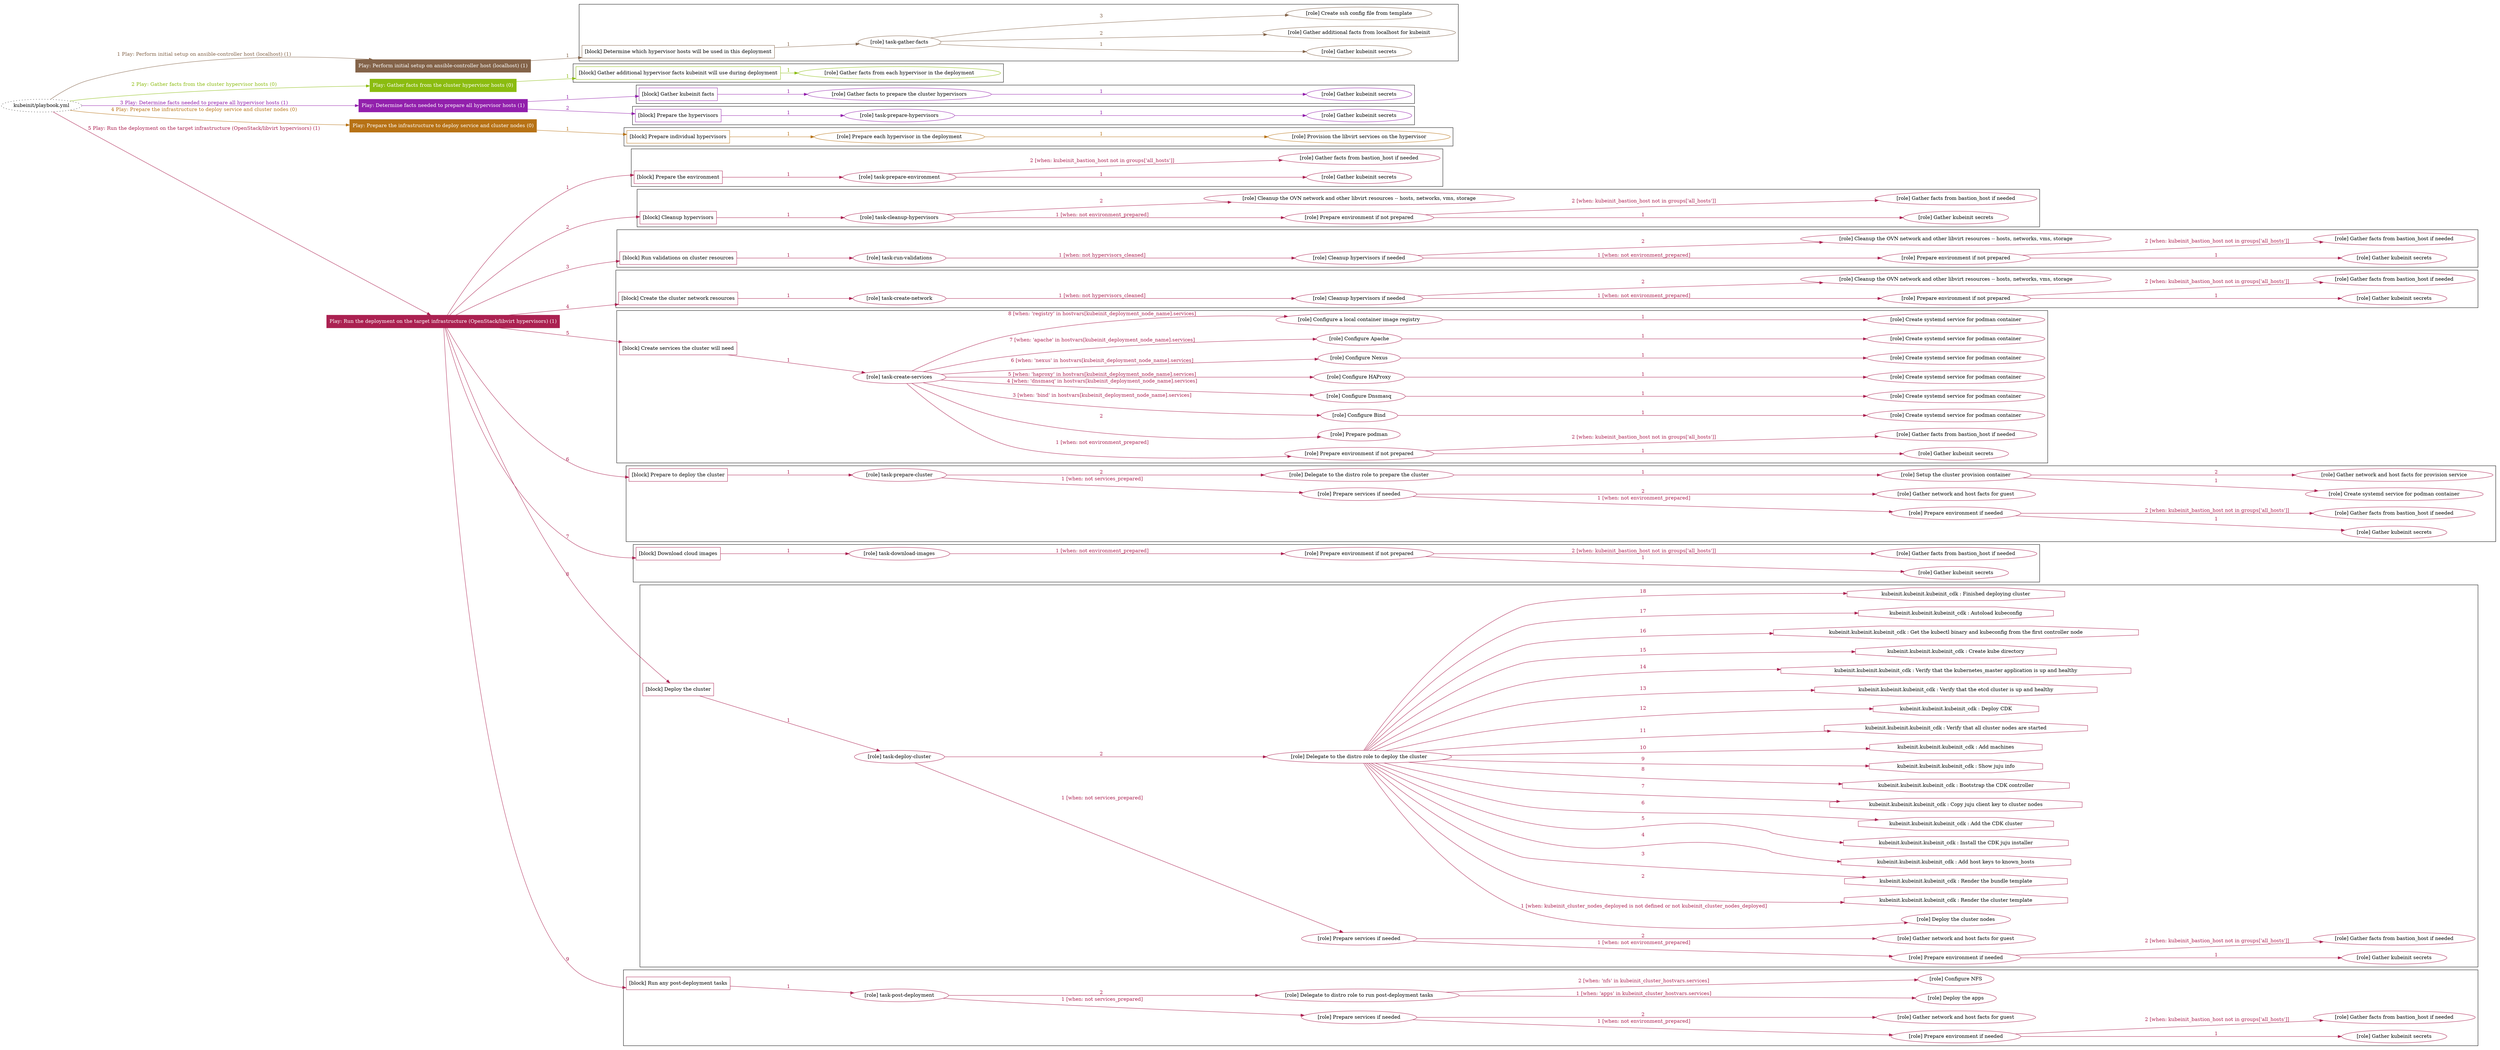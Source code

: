 digraph {
	graph [concentrate=true ordering=in rankdir=LR ratio=fill]
	edge [esep=5 sep=10]
	"kubeinit/playbook.yml" [URL="/home/runner/work/kubeinit/kubeinit/kubeinit/playbook.yml" id=playbook_00813663 style=dotted]
	"kubeinit/playbook.yml" -> play_d4bea11c [label="1 Play: Perform initial setup on ansible-controller host (localhost) (1)" color="#836349" fontcolor="#836349" id=edge_play_d4bea11c labeltooltip="1 Play: Perform initial setup on ansible-controller host (localhost) (1)" tooltip="1 Play: Perform initial setup on ansible-controller host (localhost) (1)"]
	subgraph "Play: Perform initial setup on ansible-controller host (localhost) (1)" {
		play_d4bea11c [label="Play: Perform initial setup on ansible-controller host (localhost) (1)" URL="/home/runner/work/kubeinit/kubeinit/kubeinit/playbook.yml" color="#836349" fontcolor="#ffffff" id=play_d4bea11c shape=box style=filled tooltip=localhost]
		play_d4bea11c -> block_c21d85a9 [label=1 color="#836349" fontcolor="#836349" id=edge_block_c21d85a9 labeltooltip=1 tooltip=1]
		subgraph cluster_block_c21d85a9 {
			block_c21d85a9 [label="[block] Determine which hypervisor hosts will be used in this deployment" URL="/home/runner/work/kubeinit/kubeinit/kubeinit/playbook.yml" color="#836349" id=block_c21d85a9 labeltooltip="Determine which hypervisor hosts will be used in this deployment" shape=box tooltip="Determine which hypervisor hosts will be used in this deployment"]
			block_c21d85a9 -> role_5ddb6fa9 [label="1 " color="#836349" fontcolor="#836349" id=edge_role_5ddb6fa9 labeltooltip="1 " tooltip="1 "]
			subgraph "task-gather-facts" {
				role_5ddb6fa9 [label="[role] task-gather-facts" URL="/home/runner/work/kubeinit/kubeinit/kubeinit/playbook.yml" color="#836349" id=role_5ddb6fa9 tooltip="task-gather-facts"]
				role_5ddb6fa9 -> role_a0df121b [label="1 " color="#836349" fontcolor="#836349" id=edge_role_a0df121b labeltooltip="1 " tooltip="1 "]
				subgraph "Gather kubeinit secrets" {
					role_a0df121b [label="[role] Gather kubeinit secrets" URL="/home/runner/.ansible/collections/ansible_collections/kubeinit/kubeinit/roles/kubeinit_prepare/tasks/build_hypervisors_group.yml" color="#836349" id=role_a0df121b tooltip="Gather kubeinit secrets"]
				}
				role_5ddb6fa9 -> role_23e58125 [label="2 " color="#836349" fontcolor="#836349" id=edge_role_23e58125 labeltooltip="2 " tooltip="2 "]
				subgraph "Gather additional facts from localhost for kubeinit" {
					role_23e58125 [label="[role] Gather additional facts from localhost for kubeinit" URL="/home/runner/.ansible/collections/ansible_collections/kubeinit/kubeinit/roles/kubeinit_prepare/tasks/build_hypervisors_group.yml" color="#836349" id=role_23e58125 tooltip="Gather additional facts from localhost for kubeinit"]
				}
				role_5ddb6fa9 -> role_f7ae8d04 [label="3 " color="#836349" fontcolor="#836349" id=edge_role_f7ae8d04 labeltooltip="3 " tooltip="3 "]
				subgraph "Create ssh config file from template" {
					role_f7ae8d04 [label="[role] Create ssh config file from template" URL="/home/runner/.ansible/collections/ansible_collections/kubeinit/kubeinit/roles/kubeinit_prepare/tasks/build_hypervisors_group.yml" color="#836349" id=role_f7ae8d04 tooltip="Create ssh config file from template"]
				}
			}
		}
	}
	"kubeinit/playbook.yml" -> play_6291631f [label="2 Play: Gather facts from the cluster hypervisor hosts (0)" color="#8bbc10" fontcolor="#8bbc10" id=edge_play_6291631f labeltooltip="2 Play: Gather facts from the cluster hypervisor hosts (0)" tooltip="2 Play: Gather facts from the cluster hypervisor hosts (0)"]
	subgraph "Play: Gather facts from the cluster hypervisor hosts (0)" {
		play_6291631f [label="Play: Gather facts from the cluster hypervisor hosts (0)" URL="/home/runner/work/kubeinit/kubeinit/kubeinit/playbook.yml" color="#8bbc10" fontcolor="#ffffff" id=play_6291631f shape=box style=filled tooltip="Play: Gather facts from the cluster hypervisor hosts (0)"]
		play_6291631f -> block_07cf6c02 [label=1 color="#8bbc10" fontcolor="#8bbc10" id=edge_block_07cf6c02 labeltooltip=1 tooltip=1]
		subgraph cluster_block_07cf6c02 {
			block_07cf6c02 [label="[block] Gather additional hypervisor facts kubeinit will use during deployment" URL="/home/runner/work/kubeinit/kubeinit/kubeinit/playbook.yml" color="#8bbc10" id=block_07cf6c02 labeltooltip="Gather additional hypervisor facts kubeinit will use during deployment" shape=box tooltip="Gather additional hypervisor facts kubeinit will use during deployment"]
			block_07cf6c02 -> role_6529e94b [label="1 " color="#8bbc10" fontcolor="#8bbc10" id=edge_role_6529e94b labeltooltip="1 " tooltip="1 "]
			subgraph "Gather facts from each hypervisor in the deployment" {
				role_6529e94b [label="[role] Gather facts from each hypervisor in the deployment" URL="/home/runner/work/kubeinit/kubeinit/kubeinit/playbook.yml" color="#8bbc10" id=role_6529e94b tooltip="Gather facts from each hypervisor in the deployment"]
			}
		}
	}
	"kubeinit/playbook.yml" -> play_c976bd11 [label="3 Play: Determine facts needed to prepare all hypervisor hosts (1)" color="#9220ac" fontcolor="#9220ac" id=edge_play_c976bd11 labeltooltip="3 Play: Determine facts needed to prepare all hypervisor hosts (1)" tooltip="3 Play: Determine facts needed to prepare all hypervisor hosts (1)"]
	subgraph "Play: Determine facts needed to prepare all hypervisor hosts (1)" {
		play_c976bd11 [label="Play: Determine facts needed to prepare all hypervisor hosts (1)" URL="/home/runner/work/kubeinit/kubeinit/kubeinit/playbook.yml" color="#9220ac" fontcolor="#ffffff" id=play_c976bd11 shape=box style=filled tooltip=localhost]
		play_c976bd11 -> block_d8577bf1 [label=1 color="#9220ac" fontcolor="#9220ac" id=edge_block_d8577bf1 labeltooltip=1 tooltip=1]
		subgraph cluster_block_d8577bf1 {
			block_d8577bf1 [label="[block] Gather kubeinit facts" URL="/home/runner/work/kubeinit/kubeinit/kubeinit/playbook.yml" color="#9220ac" id=block_d8577bf1 labeltooltip="Gather kubeinit facts" shape=box tooltip="Gather kubeinit facts"]
			block_d8577bf1 -> role_412c7eac [label="1 " color="#9220ac" fontcolor="#9220ac" id=edge_role_412c7eac labeltooltip="1 " tooltip="1 "]
			subgraph "Gather facts to prepare the cluster hypervisors" {
				role_412c7eac [label="[role] Gather facts to prepare the cluster hypervisors" URL="/home/runner/work/kubeinit/kubeinit/kubeinit/playbook.yml" color="#9220ac" id=role_412c7eac tooltip="Gather facts to prepare the cluster hypervisors"]
				role_412c7eac -> role_62be4ade [label="1 " color="#9220ac" fontcolor="#9220ac" id=edge_role_62be4ade labeltooltip="1 " tooltip="1 "]
				subgraph "Gather kubeinit secrets" {
					role_62be4ade [label="[role] Gather kubeinit secrets" URL="/home/runner/.ansible/collections/ansible_collections/kubeinit/kubeinit/roles/kubeinit_prepare/tasks/gather_kubeinit_facts.yml" color="#9220ac" id=role_62be4ade tooltip="Gather kubeinit secrets"]
				}
			}
		}
		play_c976bd11 -> block_87d2ff1d [label=2 color="#9220ac" fontcolor="#9220ac" id=edge_block_87d2ff1d labeltooltip=2 tooltip=2]
		subgraph cluster_block_87d2ff1d {
			block_87d2ff1d [label="[block] Prepare the hypervisors" URL="/home/runner/work/kubeinit/kubeinit/kubeinit/playbook.yml" color="#9220ac" id=block_87d2ff1d labeltooltip="Prepare the hypervisors" shape=box tooltip="Prepare the hypervisors"]
			block_87d2ff1d -> role_4b2d4e55 [label="1 " color="#9220ac" fontcolor="#9220ac" id=edge_role_4b2d4e55 labeltooltip="1 " tooltip="1 "]
			subgraph "task-prepare-hypervisors" {
				role_4b2d4e55 [label="[role] task-prepare-hypervisors" URL="/home/runner/work/kubeinit/kubeinit/kubeinit/playbook.yml" color="#9220ac" id=role_4b2d4e55 tooltip="task-prepare-hypervisors"]
				role_4b2d4e55 -> role_6a229860 [label="1 " color="#9220ac" fontcolor="#9220ac" id=edge_role_6a229860 labeltooltip="1 " tooltip="1 "]
				subgraph "Gather kubeinit secrets" {
					role_6a229860 [label="[role] Gather kubeinit secrets" URL="/home/runner/.ansible/collections/ansible_collections/kubeinit/kubeinit/roles/kubeinit_prepare/tasks/gather_kubeinit_facts.yml" color="#9220ac" id=role_6a229860 tooltip="Gather kubeinit secrets"]
				}
			}
		}
	}
	"kubeinit/playbook.yml" -> play_4e7ef020 [label="4 Play: Prepare the infrastructure to deploy service and cluster nodes (0)" color="#b77215" fontcolor="#b77215" id=edge_play_4e7ef020 labeltooltip="4 Play: Prepare the infrastructure to deploy service and cluster nodes (0)" tooltip="4 Play: Prepare the infrastructure to deploy service and cluster nodes (0)"]
	subgraph "Play: Prepare the infrastructure to deploy service and cluster nodes (0)" {
		play_4e7ef020 [label="Play: Prepare the infrastructure to deploy service and cluster nodes (0)" URL="/home/runner/work/kubeinit/kubeinit/kubeinit/playbook.yml" color="#b77215" fontcolor="#ffffff" id=play_4e7ef020 shape=box style=filled tooltip="Play: Prepare the infrastructure to deploy service and cluster nodes (0)"]
		play_4e7ef020 -> block_87dc711b [label=1 color="#b77215" fontcolor="#b77215" id=edge_block_87dc711b labeltooltip=1 tooltip=1]
		subgraph cluster_block_87dc711b {
			block_87dc711b [label="[block] Prepare individual hypervisors" URL="/home/runner/work/kubeinit/kubeinit/kubeinit/playbook.yml" color="#b77215" id=block_87dc711b labeltooltip="Prepare individual hypervisors" shape=box tooltip="Prepare individual hypervisors"]
			block_87dc711b -> role_54c30c35 [label="1 " color="#b77215" fontcolor="#b77215" id=edge_role_54c30c35 labeltooltip="1 " tooltip="1 "]
			subgraph "Prepare each hypervisor in the deployment" {
				role_54c30c35 [label="[role] Prepare each hypervisor in the deployment" URL="/home/runner/work/kubeinit/kubeinit/kubeinit/playbook.yml" color="#b77215" id=role_54c30c35 tooltip="Prepare each hypervisor in the deployment"]
				role_54c30c35 -> role_02453cde [label="1 " color="#b77215" fontcolor="#b77215" id=edge_role_02453cde labeltooltip="1 " tooltip="1 "]
				subgraph "Provision the libvirt services on the hypervisor" {
					role_02453cde [label="[role] Provision the libvirt services on the hypervisor" URL="/home/runner/.ansible/collections/ansible_collections/kubeinit/kubeinit/roles/kubeinit_prepare/tasks/prepare_hypervisor.yml" color="#b77215" id=role_02453cde tooltip="Provision the libvirt services on the hypervisor"]
				}
			}
		}
	}
	"kubeinit/playbook.yml" -> play_d0e251e6 [label="5 Play: Run the deployment on the target infrastructure (OpenStack/libvirt hypervisors) (1)" color="#ab2151" fontcolor="#ab2151" id=edge_play_d0e251e6 labeltooltip="5 Play: Run the deployment on the target infrastructure (OpenStack/libvirt hypervisors) (1)" tooltip="5 Play: Run the deployment on the target infrastructure (OpenStack/libvirt hypervisors) (1)"]
	subgraph "Play: Run the deployment on the target infrastructure (OpenStack/libvirt hypervisors) (1)" {
		play_d0e251e6 [label="Play: Run the deployment on the target infrastructure (OpenStack/libvirt hypervisors) (1)" URL="/home/runner/work/kubeinit/kubeinit/kubeinit/playbook.yml" color="#ab2151" fontcolor="#ffffff" id=play_d0e251e6 shape=box style=filled tooltip=localhost]
		play_d0e251e6 -> block_0a4141c8 [label=1 color="#ab2151" fontcolor="#ab2151" id=edge_block_0a4141c8 labeltooltip=1 tooltip=1]
		subgraph cluster_block_0a4141c8 {
			block_0a4141c8 [label="[block] Prepare the environment" URL="/home/runner/work/kubeinit/kubeinit/kubeinit/playbook.yml" color="#ab2151" id=block_0a4141c8 labeltooltip="Prepare the environment" shape=box tooltip="Prepare the environment"]
			block_0a4141c8 -> role_29e7be1b [label="1 " color="#ab2151" fontcolor="#ab2151" id=edge_role_29e7be1b labeltooltip="1 " tooltip="1 "]
			subgraph "task-prepare-environment" {
				role_29e7be1b [label="[role] task-prepare-environment" URL="/home/runner/work/kubeinit/kubeinit/kubeinit/playbook.yml" color="#ab2151" id=role_29e7be1b tooltip="task-prepare-environment"]
				role_29e7be1b -> role_82706b3b [label="1 " color="#ab2151" fontcolor="#ab2151" id=edge_role_82706b3b labeltooltip="1 " tooltip="1 "]
				subgraph "Gather kubeinit secrets" {
					role_82706b3b [label="[role] Gather kubeinit secrets" URL="/home/runner/.ansible/collections/ansible_collections/kubeinit/kubeinit/roles/kubeinit_prepare/tasks/gather_kubeinit_facts.yml" color="#ab2151" id=role_82706b3b tooltip="Gather kubeinit secrets"]
				}
				role_29e7be1b -> role_4bf4e7ec [label="2 [when: kubeinit_bastion_host not in groups['all_hosts']]" color="#ab2151" fontcolor="#ab2151" id=edge_role_4bf4e7ec labeltooltip="2 [when: kubeinit_bastion_host not in groups['all_hosts']]" tooltip="2 [when: kubeinit_bastion_host not in groups['all_hosts']]"]
				subgraph "Gather facts from bastion_host if needed" {
					role_4bf4e7ec [label="[role] Gather facts from bastion_host if needed" URL="/home/runner/.ansible/collections/ansible_collections/kubeinit/kubeinit/roles/kubeinit_prepare/tasks/main.yml" color="#ab2151" id=role_4bf4e7ec tooltip="Gather facts from bastion_host if needed"]
				}
			}
		}
		play_d0e251e6 -> block_782315e4 [label=2 color="#ab2151" fontcolor="#ab2151" id=edge_block_782315e4 labeltooltip=2 tooltip=2]
		subgraph cluster_block_782315e4 {
			block_782315e4 [label="[block] Cleanup hypervisors" URL="/home/runner/work/kubeinit/kubeinit/kubeinit/playbook.yml" color="#ab2151" id=block_782315e4 labeltooltip="Cleanup hypervisors" shape=box tooltip="Cleanup hypervisors"]
			block_782315e4 -> role_c2b19a67 [label="1 " color="#ab2151" fontcolor="#ab2151" id=edge_role_c2b19a67 labeltooltip="1 " tooltip="1 "]
			subgraph "task-cleanup-hypervisors" {
				role_c2b19a67 [label="[role] task-cleanup-hypervisors" URL="/home/runner/work/kubeinit/kubeinit/kubeinit/playbook.yml" color="#ab2151" id=role_c2b19a67 tooltip="task-cleanup-hypervisors"]
				role_c2b19a67 -> role_8668bc98 [label="1 [when: not environment_prepared]" color="#ab2151" fontcolor="#ab2151" id=edge_role_8668bc98 labeltooltip="1 [when: not environment_prepared]" tooltip="1 [when: not environment_prepared]"]
				subgraph "Prepare environment if not prepared" {
					role_8668bc98 [label="[role] Prepare environment if not prepared" URL="/home/runner/.ansible/collections/ansible_collections/kubeinit/kubeinit/roles/kubeinit_libvirt/tasks/cleanup_hypervisors.yml" color="#ab2151" id=role_8668bc98 tooltip="Prepare environment if not prepared"]
					role_8668bc98 -> role_c1c1fb93 [label="1 " color="#ab2151" fontcolor="#ab2151" id=edge_role_c1c1fb93 labeltooltip="1 " tooltip="1 "]
					subgraph "Gather kubeinit secrets" {
						role_c1c1fb93 [label="[role] Gather kubeinit secrets" URL="/home/runner/.ansible/collections/ansible_collections/kubeinit/kubeinit/roles/kubeinit_prepare/tasks/gather_kubeinit_facts.yml" color="#ab2151" id=role_c1c1fb93 tooltip="Gather kubeinit secrets"]
					}
					role_8668bc98 -> role_873accea [label="2 [when: kubeinit_bastion_host not in groups['all_hosts']]" color="#ab2151" fontcolor="#ab2151" id=edge_role_873accea labeltooltip="2 [when: kubeinit_bastion_host not in groups['all_hosts']]" tooltip="2 [when: kubeinit_bastion_host not in groups['all_hosts']]"]
					subgraph "Gather facts from bastion_host if needed" {
						role_873accea [label="[role] Gather facts from bastion_host if needed" URL="/home/runner/.ansible/collections/ansible_collections/kubeinit/kubeinit/roles/kubeinit_prepare/tasks/main.yml" color="#ab2151" id=role_873accea tooltip="Gather facts from bastion_host if needed"]
					}
				}
				role_c2b19a67 -> role_dda7bc07 [label="2 " color="#ab2151" fontcolor="#ab2151" id=edge_role_dda7bc07 labeltooltip="2 " tooltip="2 "]
				subgraph "Cleanup the OVN network and other libvirt resources -- hosts, networks, vms, storage" {
					role_dda7bc07 [label="[role] Cleanup the OVN network and other libvirt resources -- hosts, networks, vms, storage" URL="/home/runner/.ansible/collections/ansible_collections/kubeinit/kubeinit/roles/kubeinit_libvirt/tasks/cleanup_hypervisors.yml" color="#ab2151" id=role_dda7bc07 tooltip="Cleanup the OVN network and other libvirt resources -- hosts, networks, vms, storage"]
				}
			}
		}
		play_d0e251e6 -> block_415a795e [label=3 color="#ab2151" fontcolor="#ab2151" id=edge_block_415a795e labeltooltip=3 tooltip=3]
		subgraph cluster_block_415a795e {
			block_415a795e [label="[block] Run validations on cluster resources" URL="/home/runner/work/kubeinit/kubeinit/kubeinit/playbook.yml" color="#ab2151" id=block_415a795e labeltooltip="Run validations on cluster resources" shape=box tooltip="Run validations on cluster resources"]
			block_415a795e -> role_d88c0e05 [label="1 " color="#ab2151" fontcolor="#ab2151" id=edge_role_d88c0e05 labeltooltip="1 " tooltip="1 "]
			subgraph "task-run-validations" {
				role_d88c0e05 [label="[role] task-run-validations" URL="/home/runner/work/kubeinit/kubeinit/kubeinit/playbook.yml" color="#ab2151" id=role_d88c0e05 tooltip="task-run-validations"]
				role_d88c0e05 -> role_d475b451 [label="1 [when: not hypervisors_cleaned]" color="#ab2151" fontcolor="#ab2151" id=edge_role_d475b451 labeltooltip="1 [when: not hypervisors_cleaned]" tooltip="1 [when: not hypervisors_cleaned]"]
				subgraph "Cleanup hypervisors if needed" {
					role_d475b451 [label="[role] Cleanup hypervisors if needed" URL="/home/runner/.ansible/collections/ansible_collections/kubeinit/kubeinit/roles/kubeinit_validations/tasks/main.yml" color="#ab2151" id=role_d475b451 tooltip="Cleanup hypervisors if needed"]
					role_d475b451 -> role_f33e59af [label="1 [when: not environment_prepared]" color="#ab2151" fontcolor="#ab2151" id=edge_role_f33e59af labeltooltip="1 [when: not environment_prepared]" tooltip="1 [when: not environment_prepared]"]
					subgraph "Prepare environment if not prepared" {
						role_f33e59af [label="[role] Prepare environment if not prepared" URL="/home/runner/.ansible/collections/ansible_collections/kubeinit/kubeinit/roles/kubeinit_libvirt/tasks/cleanup_hypervisors.yml" color="#ab2151" id=role_f33e59af tooltip="Prepare environment if not prepared"]
						role_f33e59af -> role_c63019a4 [label="1 " color="#ab2151" fontcolor="#ab2151" id=edge_role_c63019a4 labeltooltip="1 " tooltip="1 "]
						subgraph "Gather kubeinit secrets" {
							role_c63019a4 [label="[role] Gather kubeinit secrets" URL="/home/runner/.ansible/collections/ansible_collections/kubeinit/kubeinit/roles/kubeinit_prepare/tasks/gather_kubeinit_facts.yml" color="#ab2151" id=role_c63019a4 tooltip="Gather kubeinit secrets"]
						}
						role_f33e59af -> role_30ecadc9 [label="2 [when: kubeinit_bastion_host not in groups['all_hosts']]" color="#ab2151" fontcolor="#ab2151" id=edge_role_30ecadc9 labeltooltip="2 [when: kubeinit_bastion_host not in groups['all_hosts']]" tooltip="2 [when: kubeinit_bastion_host not in groups['all_hosts']]"]
						subgraph "Gather facts from bastion_host if needed" {
							role_30ecadc9 [label="[role] Gather facts from bastion_host if needed" URL="/home/runner/.ansible/collections/ansible_collections/kubeinit/kubeinit/roles/kubeinit_prepare/tasks/main.yml" color="#ab2151" id=role_30ecadc9 tooltip="Gather facts from bastion_host if needed"]
						}
					}
					role_d475b451 -> role_c595837e [label="2 " color="#ab2151" fontcolor="#ab2151" id=edge_role_c595837e labeltooltip="2 " tooltip="2 "]
					subgraph "Cleanup the OVN network and other libvirt resources -- hosts, networks, vms, storage" {
						role_c595837e [label="[role] Cleanup the OVN network and other libvirt resources -- hosts, networks, vms, storage" URL="/home/runner/.ansible/collections/ansible_collections/kubeinit/kubeinit/roles/kubeinit_libvirt/tasks/cleanup_hypervisors.yml" color="#ab2151" id=role_c595837e tooltip="Cleanup the OVN network and other libvirt resources -- hosts, networks, vms, storage"]
					}
				}
			}
		}
		play_d0e251e6 -> block_621ea896 [label=4 color="#ab2151" fontcolor="#ab2151" id=edge_block_621ea896 labeltooltip=4 tooltip=4]
		subgraph cluster_block_621ea896 {
			block_621ea896 [label="[block] Create the cluster network resources" URL="/home/runner/work/kubeinit/kubeinit/kubeinit/playbook.yml" color="#ab2151" id=block_621ea896 labeltooltip="Create the cluster network resources" shape=box tooltip="Create the cluster network resources"]
			block_621ea896 -> role_e16b125d [label="1 " color="#ab2151" fontcolor="#ab2151" id=edge_role_e16b125d labeltooltip="1 " tooltip="1 "]
			subgraph "task-create-network" {
				role_e16b125d [label="[role] task-create-network" URL="/home/runner/work/kubeinit/kubeinit/kubeinit/playbook.yml" color="#ab2151" id=role_e16b125d tooltip="task-create-network"]
				role_e16b125d -> role_58f999d2 [label="1 [when: not hypervisors_cleaned]" color="#ab2151" fontcolor="#ab2151" id=edge_role_58f999d2 labeltooltip="1 [when: not hypervisors_cleaned]" tooltip="1 [when: not hypervisors_cleaned]"]
				subgraph "Cleanup hypervisors if needed" {
					role_58f999d2 [label="[role] Cleanup hypervisors if needed" URL="/home/runner/.ansible/collections/ansible_collections/kubeinit/kubeinit/roles/kubeinit_libvirt/tasks/create_network.yml" color="#ab2151" id=role_58f999d2 tooltip="Cleanup hypervisors if needed"]
					role_58f999d2 -> role_edad56e7 [label="1 [when: not environment_prepared]" color="#ab2151" fontcolor="#ab2151" id=edge_role_edad56e7 labeltooltip="1 [when: not environment_prepared]" tooltip="1 [when: not environment_prepared]"]
					subgraph "Prepare environment if not prepared" {
						role_edad56e7 [label="[role] Prepare environment if not prepared" URL="/home/runner/.ansible/collections/ansible_collections/kubeinit/kubeinit/roles/kubeinit_libvirt/tasks/cleanup_hypervisors.yml" color="#ab2151" id=role_edad56e7 tooltip="Prepare environment if not prepared"]
						role_edad56e7 -> role_79a1ac1b [label="1 " color="#ab2151" fontcolor="#ab2151" id=edge_role_79a1ac1b labeltooltip="1 " tooltip="1 "]
						subgraph "Gather kubeinit secrets" {
							role_79a1ac1b [label="[role] Gather kubeinit secrets" URL="/home/runner/.ansible/collections/ansible_collections/kubeinit/kubeinit/roles/kubeinit_prepare/tasks/gather_kubeinit_facts.yml" color="#ab2151" id=role_79a1ac1b tooltip="Gather kubeinit secrets"]
						}
						role_edad56e7 -> role_92d3b8d0 [label="2 [when: kubeinit_bastion_host not in groups['all_hosts']]" color="#ab2151" fontcolor="#ab2151" id=edge_role_92d3b8d0 labeltooltip="2 [when: kubeinit_bastion_host not in groups['all_hosts']]" tooltip="2 [when: kubeinit_bastion_host not in groups['all_hosts']]"]
						subgraph "Gather facts from bastion_host if needed" {
							role_92d3b8d0 [label="[role] Gather facts from bastion_host if needed" URL="/home/runner/.ansible/collections/ansible_collections/kubeinit/kubeinit/roles/kubeinit_prepare/tasks/main.yml" color="#ab2151" id=role_92d3b8d0 tooltip="Gather facts from bastion_host if needed"]
						}
					}
					role_58f999d2 -> role_92c1822c [label="2 " color="#ab2151" fontcolor="#ab2151" id=edge_role_92c1822c labeltooltip="2 " tooltip="2 "]
					subgraph "Cleanup the OVN network and other libvirt resources -- hosts, networks, vms, storage" {
						role_92c1822c [label="[role] Cleanup the OVN network and other libvirt resources -- hosts, networks, vms, storage" URL="/home/runner/.ansible/collections/ansible_collections/kubeinit/kubeinit/roles/kubeinit_libvirt/tasks/cleanup_hypervisors.yml" color="#ab2151" id=role_92c1822c tooltip="Cleanup the OVN network and other libvirt resources -- hosts, networks, vms, storage"]
					}
				}
			}
		}
		play_d0e251e6 -> block_8862495d [label=5 color="#ab2151" fontcolor="#ab2151" id=edge_block_8862495d labeltooltip=5 tooltip=5]
		subgraph cluster_block_8862495d {
			block_8862495d [label="[block] Create services the cluster will need" URL="/home/runner/work/kubeinit/kubeinit/kubeinit/playbook.yml" color="#ab2151" id=block_8862495d labeltooltip="Create services the cluster will need" shape=box tooltip="Create services the cluster will need"]
			block_8862495d -> role_c59898e5 [label="1 " color="#ab2151" fontcolor="#ab2151" id=edge_role_c59898e5 labeltooltip="1 " tooltip="1 "]
			subgraph "task-create-services" {
				role_c59898e5 [label="[role] task-create-services" URL="/home/runner/work/kubeinit/kubeinit/kubeinit/playbook.yml" color="#ab2151" id=role_c59898e5 tooltip="task-create-services"]
				role_c59898e5 -> role_4fa08ac2 [label="1 [when: not environment_prepared]" color="#ab2151" fontcolor="#ab2151" id=edge_role_4fa08ac2 labeltooltip="1 [when: not environment_prepared]" tooltip="1 [when: not environment_prepared]"]
				subgraph "Prepare environment if not prepared" {
					role_4fa08ac2 [label="[role] Prepare environment if not prepared" URL="/home/runner/.ansible/collections/ansible_collections/kubeinit/kubeinit/roles/kubeinit_services/tasks/main.yml" color="#ab2151" id=role_4fa08ac2 tooltip="Prepare environment if not prepared"]
					role_4fa08ac2 -> role_97d80bb1 [label="1 " color="#ab2151" fontcolor="#ab2151" id=edge_role_97d80bb1 labeltooltip="1 " tooltip="1 "]
					subgraph "Gather kubeinit secrets" {
						role_97d80bb1 [label="[role] Gather kubeinit secrets" URL="/home/runner/.ansible/collections/ansible_collections/kubeinit/kubeinit/roles/kubeinit_prepare/tasks/gather_kubeinit_facts.yml" color="#ab2151" id=role_97d80bb1 tooltip="Gather kubeinit secrets"]
					}
					role_4fa08ac2 -> role_d27d37ee [label="2 [when: kubeinit_bastion_host not in groups['all_hosts']]" color="#ab2151" fontcolor="#ab2151" id=edge_role_d27d37ee labeltooltip="2 [when: kubeinit_bastion_host not in groups['all_hosts']]" tooltip="2 [when: kubeinit_bastion_host not in groups['all_hosts']]"]
					subgraph "Gather facts from bastion_host if needed" {
						role_d27d37ee [label="[role] Gather facts from bastion_host if needed" URL="/home/runner/.ansible/collections/ansible_collections/kubeinit/kubeinit/roles/kubeinit_prepare/tasks/main.yml" color="#ab2151" id=role_d27d37ee tooltip="Gather facts from bastion_host if needed"]
					}
				}
				role_c59898e5 -> role_146d42b6 [label="2 " color="#ab2151" fontcolor="#ab2151" id=edge_role_146d42b6 labeltooltip="2 " tooltip="2 "]
				subgraph "Prepare podman" {
					role_146d42b6 [label="[role] Prepare podman" URL="/home/runner/.ansible/collections/ansible_collections/kubeinit/kubeinit/roles/kubeinit_services/tasks/00_create_service_pod.yml" color="#ab2151" id=role_146d42b6 tooltip="Prepare podman"]
				}
				role_c59898e5 -> role_aba1f52f [label="3 [when: 'bind' in hostvars[kubeinit_deployment_node_name].services]" color="#ab2151" fontcolor="#ab2151" id=edge_role_aba1f52f labeltooltip="3 [when: 'bind' in hostvars[kubeinit_deployment_node_name].services]" tooltip="3 [when: 'bind' in hostvars[kubeinit_deployment_node_name].services]"]
				subgraph "Configure Bind" {
					role_aba1f52f [label="[role] Configure Bind" URL="/home/runner/.ansible/collections/ansible_collections/kubeinit/kubeinit/roles/kubeinit_services/tasks/start_services_containers.yml" color="#ab2151" id=role_aba1f52f tooltip="Configure Bind"]
					role_aba1f52f -> role_cda6fd69 [label="1 " color="#ab2151" fontcolor="#ab2151" id=edge_role_cda6fd69 labeltooltip="1 " tooltip="1 "]
					subgraph "Create systemd service for podman container" {
						role_cda6fd69 [label="[role] Create systemd service for podman container" URL="/home/runner/.ansible/collections/ansible_collections/kubeinit/kubeinit/roles/kubeinit_bind/tasks/main.yml" color="#ab2151" id=role_cda6fd69 tooltip="Create systemd service for podman container"]
					}
				}
				role_c59898e5 -> role_ad03adbb [label="4 [when: 'dnsmasq' in hostvars[kubeinit_deployment_node_name].services]" color="#ab2151" fontcolor="#ab2151" id=edge_role_ad03adbb labeltooltip="4 [when: 'dnsmasq' in hostvars[kubeinit_deployment_node_name].services]" tooltip="4 [when: 'dnsmasq' in hostvars[kubeinit_deployment_node_name].services]"]
				subgraph "Configure Dnsmasq" {
					role_ad03adbb [label="[role] Configure Dnsmasq" URL="/home/runner/.ansible/collections/ansible_collections/kubeinit/kubeinit/roles/kubeinit_services/tasks/start_services_containers.yml" color="#ab2151" id=role_ad03adbb tooltip="Configure Dnsmasq"]
					role_ad03adbb -> role_ac6b2169 [label="1 " color="#ab2151" fontcolor="#ab2151" id=edge_role_ac6b2169 labeltooltip="1 " tooltip="1 "]
					subgraph "Create systemd service for podman container" {
						role_ac6b2169 [label="[role] Create systemd service for podman container" URL="/home/runner/.ansible/collections/ansible_collections/kubeinit/kubeinit/roles/kubeinit_dnsmasq/tasks/main.yml" color="#ab2151" id=role_ac6b2169 tooltip="Create systemd service for podman container"]
					}
				}
				role_c59898e5 -> role_a9f6e56a [label="5 [when: 'haproxy' in hostvars[kubeinit_deployment_node_name].services]" color="#ab2151" fontcolor="#ab2151" id=edge_role_a9f6e56a labeltooltip="5 [when: 'haproxy' in hostvars[kubeinit_deployment_node_name].services]" tooltip="5 [when: 'haproxy' in hostvars[kubeinit_deployment_node_name].services]"]
				subgraph "Configure HAProxy" {
					role_a9f6e56a [label="[role] Configure HAProxy" URL="/home/runner/.ansible/collections/ansible_collections/kubeinit/kubeinit/roles/kubeinit_services/tasks/start_services_containers.yml" color="#ab2151" id=role_a9f6e56a tooltip="Configure HAProxy"]
					role_a9f6e56a -> role_abee0667 [label="1 " color="#ab2151" fontcolor="#ab2151" id=edge_role_abee0667 labeltooltip="1 " tooltip="1 "]
					subgraph "Create systemd service for podman container" {
						role_abee0667 [label="[role] Create systemd service for podman container" URL="/home/runner/.ansible/collections/ansible_collections/kubeinit/kubeinit/roles/kubeinit_haproxy/tasks/main.yml" color="#ab2151" id=role_abee0667 tooltip="Create systemd service for podman container"]
					}
				}
				role_c59898e5 -> role_3b78aaec [label="6 [when: 'nexus' in hostvars[kubeinit_deployment_node_name].services]" color="#ab2151" fontcolor="#ab2151" id=edge_role_3b78aaec labeltooltip="6 [when: 'nexus' in hostvars[kubeinit_deployment_node_name].services]" tooltip="6 [when: 'nexus' in hostvars[kubeinit_deployment_node_name].services]"]
				subgraph "Configure Nexus" {
					role_3b78aaec [label="[role] Configure Nexus" URL="/home/runner/.ansible/collections/ansible_collections/kubeinit/kubeinit/roles/kubeinit_services/tasks/start_services_containers.yml" color="#ab2151" id=role_3b78aaec tooltip="Configure Nexus"]
					role_3b78aaec -> role_6b64bbdc [label="1 " color="#ab2151" fontcolor="#ab2151" id=edge_role_6b64bbdc labeltooltip="1 " tooltip="1 "]
					subgraph "Create systemd service for podman container" {
						role_6b64bbdc [label="[role] Create systemd service for podman container" URL="/home/runner/.ansible/collections/ansible_collections/kubeinit/kubeinit/roles/kubeinit_nexus/tasks/main.yml" color="#ab2151" id=role_6b64bbdc tooltip="Create systemd service for podman container"]
					}
				}
				role_c59898e5 -> role_97636407 [label="7 [when: 'apache' in hostvars[kubeinit_deployment_node_name].services]" color="#ab2151" fontcolor="#ab2151" id=edge_role_97636407 labeltooltip="7 [when: 'apache' in hostvars[kubeinit_deployment_node_name].services]" tooltip="7 [when: 'apache' in hostvars[kubeinit_deployment_node_name].services]"]
				subgraph "Configure Apache" {
					role_97636407 [label="[role] Configure Apache" URL="/home/runner/.ansible/collections/ansible_collections/kubeinit/kubeinit/roles/kubeinit_services/tasks/start_services_containers.yml" color="#ab2151" id=role_97636407 tooltip="Configure Apache"]
					role_97636407 -> role_2ca41d0a [label="1 " color="#ab2151" fontcolor="#ab2151" id=edge_role_2ca41d0a labeltooltip="1 " tooltip="1 "]
					subgraph "Create systemd service for podman container" {
						role_2ca41d0a [label="[role] Create systemd service for podman container" URL="/home/runner/.ansible/collections/ansible_collections/kubeinit/kubeinit/roles/kubeinit_apache/tasks/main.yml" color="#ab2151" id=role_2ca41d0a tooltip="Create systemd service for podman container"]
					}
				}
				role_c59898e5 -> role_7f4d4280 [label="8 [when: 'registry' in hostvars[kubeinit_deployment_node_name].services]" color="#ab2151" fontcolor="#ab2151" id=edge_role_7f4d4280 labeltooltip="8 [when: 'registry' in hostvars[kubeinit_deployment_node_name].services]" tooltip="8 [when: 'registry' in hostvars[kubeinit_deployment_node_name].services]"]
				subgraph "Configure a local container image registry" {
					role_7f4d4280 [label="[role] Configure a local container image registry" URL="/home/runner/.ansible/collections/ansible_collections/kubeinit/kubeinit/roles/kubeinit_services/tasks/start_services_containers.yml" color="#ab2151" id=role_7f4d4280 tooltip="Configure a local container image registry"]
					role_7f4d4280 -> role_9fd10adb [label="1 " color="#ab2151" fontcolor="#ab2151" id=edge_role_9fd10adb labeltooltip="1 " tooltip="1 "]
					subgraph "Create systemd service for podman container" {
						role_9fd10adb [label="[role] Create systemd service for podman container" URL="/home/runner/.ansible/collections/ansible_collections/kubeinit/kubeinit/roles/kubeinit_registry/tasks/main.yml" color="#ab2151" id=role_9fd10adb tooltip="Create systemd service for podman container"]
					}
				}
			}
		}
		play_d0e251e6 -> block_81e3ba59 [label=6 color="#ab2151" fontcolor="#ab2151" id=edge_block_81e3ba59 labeltooltip=6 tooltip=6]
		subgraph cluster_block_81e3ba59 {
			block_81e3ba59 [label="[block] Prepare to deploy the cluster" URL="/home/runner/work/kubeinit/kubeinit/kubeinit/playbook.yml" color="#ab2151" id=block_81e3ba59 labeltooltip="Prepare to deploy the cluster" shape=box tooltip="Prepare to deploy the cluster"]
			block_81e3ba59 -> role_a0722642 [label="1 " color="#ab2151" fontcolor="#ab2151" id=edge_role_a0722642 labeltooltip="1 " tooltip="1 "]
			subgraph "task-prepare-cluster" {
				role_a0722642 [label="[role] task-prepare-cluster" URL="/home/runner/work/kubeinit/kubeinit/kubeinit/playbook.yml" color="#ab2151" id=role_a0722642 tooltip="task-prepare-cluster"]
				role_a0722642 -> role_931ea8d2 [label="1 [when: not services_prepared]" color="#ab2151" fontcolor="#ab2151" id=edge_role_931ea8d2 labeltooltip="1 [when: not services_prepared]" tooltip="1 [when: not services_prepared]"]
				subgraph "Prepare services if needed" {
					role_931ea8d2 [label="[role] Prepare services if needed" URL="/home/runner/.ansible/collections/ansible_collections/kubeinit/kubeinit/roles/kubeinit_prepare/tasks/prepare_cluster.yml" color="#ab2151" id=role_931ea8d2 tooltip="Prepare services if needed"]
					role_931ea8d2 -> role_d821f2b3 [label="1 [when: not environment_prepared]" color="#ab2151" fontcolor="#ab2151" id=edge_role_d821f2b3 labeltooltip="1 [when: not environment_prepared]" tooltip="1 [when: not environment_prepared]"]
					subgraph "Prepare environment if needed" {
						role_d821f2b3 [label="[role] Prepare environment if needed" URL="/home/runner/.ansible/collections/ansible_collections/kubeinit/kubeinit/roles/kubeinit_services/tasks/prepare_services.yml" color="#ab2151" id=role_d821f2b3 tooltip="Prepare environment if needed"]
						role_d821f2b3 -> role_8d9e3ea4 [label="1 " color="#ab2151" fontcolor="#ab2151" id=edge_role_8d9e3ea4 labeltooltip="1 " tooltip="1 "]
						subgraph "Gather kubeinit secrets" {
							role_8d9e3ea4 [label="[role] Gather kubeinit secrets" URL="/home/runner/.ansible/collections/ansible_collections/kubeinit/kubeinit/roles/kubeinit_prepare/tasks/gather_kubeinit_facts.yml" color="#ab2151" id=role_8d9e3ea4 tooltip="Gather kubeinit secrets"]
						}
						role_d821f2b3 -> role_afc26f32 [label="2 [when: kubeinit_bastion_host not in groups['all_hosts']]" color="#ab2151" fontcolor="#ab2151" id=edge_role_afc26f32 labeltooltip="2 [when: kubeinit_bastion_host not in groups['all_hosts']]" tooltip="2 [when: kubeinit_bastion_host not in groups['all_hosts']]"]
						subgraph "Gather facts from bastion_host if needed" {
							role_afc26f32 [label="[role] Gather facts from bastion_host if needed" URL="/home/runner/.ansible/collections/ansible_collections/kubeinit/kubeinit/roles/kubeinit_prepare/tasks/main.yml" color="#ab2151" id=role_afc26f32 tooltip="Gather facts from bastion_host if needed"]
						}
					}
					role_931ea8d2 -> role_d8264add [label="2 " color="#ab2151" fontcolor="#ab2151" id=edge_role_d8264add labeltooltip="2 " tooltip="2 "]
					subgraph "Gather network and host facts for guest" {
						role_d8264add [label="[role] Gather network and host facts for guest" URL="/home/runner/.ansible/collections/ansible_collections/kubeinit/kubeinit/roles/kubeinit_services/tasks/prepare_services.yml" color="#ab2151" id=role_d8264add tooltip="Gather network and host facts for guest"]
					}
				}
				role_a0722642 -> role_11a5862a [label="2 " color="#ab2151" fontcolor="#ab2151" id=edge_role_11a5862a labeltooltip="2 " tooltip="2 "]
				subgraph "Delegate to the distro role to prepare the cluster" {
					role_11a5862a [label="[role] Delegate to the distro role to prepare the cluster" URL="/home/runner/.ansible/collections/ansible_collections/kubeinit/kubeinit/roles/kubeinit_prepare/tasks/prepare_cluster.yml" color="#ab2151" id=role_11a5862a tooltip="Delegate to the distro role to prepare the cluster"]
					role_11a5862a -> role_b383df11 [label="1 " color="#ab2151" fontcolor="#ab2151" id=edge_role_b383df11 labeltooltip="1 " tooltip="1 "]
					subgraph "Setup the cluster provision container" {
						role_b383df11 [label="[role] Setup the cluster provision container" URL="/home/runner/.ansible/collections/ansible_collections/kubeinit/kubeinit/roles/kubeinit_cdk/tasks/prepare_cluster.yml" color="#ab2151" id=role_b383df11 tooltip="Setup the cluster provision container"]
						role_b383df11 -> role_b35f29eb [label="1 " color="#ab2151" fontcolor="#ab2151" id=edge_role_b35f29eb labeltooltip="1 " tooltip="1 "]
						subgraph "Create systemd service for podman container" {
							role_b35f29eb [label="[role] Create systemd service for podman container" URL="/home/runner/.ansible/collections/ansible_collections/kubeinit/kubeinit/roles/kubeinit_services/tasks/create_provision_container.yml" color="#ab2151" id=role_b35f29eb tooltip="Create systemd service for podman container"]
						}
						role_b383df11 -> role_84875aab [label="2 " color="#ab2151" fontcolor="#ab2151" id=edge_role_84875aab labeltooltip="2 " tooltip="2 "]
						subgraph "Gather network and host facts for provision service" {
							role_84875aab [label="[role] Gather network and host facts for provision service" URL="/home/runner/.ansible/collections/ansible_collections/kubeinit/kubeinit/roles/kubeinit_services/tasks/create_provision_container.yml" color="#ab2151" id=role_84875aab tooltip="Gather network and host facts for provision service"]
						}
					}
				}
			}
		}
		play_d0e251e6 -> block_b392dad8 [label=7 color="#ab2151" fontcolor="#ab2151" id=edge_block_b392dad8 labeltooltip=7 tooltip=7]
		subgraph cluster_block_b392dad8 {
			block_b392dad8 [label="[block] Download cloud images" URL="/home/runner/work/kubeinit/kubeinit/kubeinit/playbook.yml" color="#ab2151" id=block_b392dad8 labeltooltip="Download cloud images" shape=box tooltip="Download cloud images"]
			block_b392dad8 -> role_c0899b41 [label="1 " color="#ab2151" fontcolor="#ab2151" id=edge_role_c0899b41 labeltooltip="1 " tooltip="1 "]
			subgraph "task-download-images" {
				role_c0899b41 [label="[role] task-download-images" URL="/home/runner/work/kubeinit/kubeinit/kubeinit/playbook.yml" color="#ab2151" id=role_c0899b41 tooltip="task-download-images"]
				role_c0899b41 -> role_73b423d0 [label="1 [when: not environment_prepared]" color="#ab2151" fontcolor="#ab2151" id=edge_role_73b423d0 labeltooltip="1 [when: not environment_prepared]" tooltip="1 [when: not environment_prepared]"]
				subgraph "Prepare environment if not prepared" {
					role_73b423d0 [label="[role] Prepare environment if not prepared" URL="/home/runner/.ansible/collections/ansible_collections/kubeinit/kubeinit/roles/kubeinit_libvirt/tasks/download_cloud_images.yml" color="#ab2151" id=role_73b423d0 tooltip="Prepare environment if not prepared"]
					role_73b423d0 -> role_fb234223 [label="1 " color="#ab2151" fontcolor="#ab2151" id=edge_role_fb234223 labeltooltip="1 " tooltip="1 "]
					subgraph "Gather kubeinit secrets" {
						role_fb234223 [label="[role] Gather kubeinit secrets" URL="/home/runner/.ansible/collections/ansible_collections/kubeinit/kubeinit/roles/kubeinit_prepare/tasks/gather_kubeinit_facts.yml" color="#ab2151" id=role_fb234223 tooltip="Gather kubeinit secrets"]
					}
					role_73b423d0 -> role_ee57b8ad [label="2 [when: kubeinit_bastion_host not in groups['all_hosts']]" color="#ab2151" fontcolor="#ab2151" id=edge_role_ee57b8ad labeltooltip="2 [when: kubeinit_bastion_host not in groups['all_hosts']]" tooltip="2 [when: kubeinit_bastion_host not in groups['all_hosts']]"]
					subgraph "Gather facts from bastion_host if needed" {
						role_ee57b8ad [label="[role] Gather facts from bastion_host if needed" URL="/home/runner/.ansible/collections/ansible_collections/kubeinit/kubeinit/roles/kubeinit_prepare/tasks/main.yml" color="#ab2151" id=role_ee57b8ad tooltip="Gather facts from bastion_host if needed"]
					}
				}
			}
		}
		play_d0e251e6 -> block_5c897583 [label=8 color="#ab2151" fontcolor="#ab2151" id=edge_block_5c897583 labeltooltip=8 tooltip=8]
		subgraph cluster_block_5c897583 {
			block_5c897583 [label="[block] Deploy the cluster" URL="/home/runner/work/kubeinit/kubeinit/kubeinit/playbook.yml" color="#ab2151" id=block_5c897583 labeltooltip="Deploy the cluster" shape=box tooltip="Deploy the cluster"]
			block_5c897583 -> role_8a016bc3 [label="1 " color="#ab2151" fontcolor="#ab2151" id=edge_role_8a016bc3 labeltooltip="1 " tooltip="1 "]
			subgraph "task-deploy-cluster" {
				role_8a016bc3 [label="[role] task-deploy-cluster" URL="/home/runner/work/kubeinit/kubeinit/kubeinit/playbook.yml" color="#ab2151" id=role_8a016bc3 tooltip="task-deploy-cluster"]
				role_8a016bc3 -> role_0dee5126 [label="1 [when: not services_prepared]" color="#ab2151" fontcolor="#ab2151" id=edge_role_0dee5126 labeltooltip="1 [when: not services_prepared]" tooltip="1 [when: not services_prepared]"]
				subgraph "Prepare services if needed" {
					role_0dee5126 [label="[role] Prepare services if needed" URL="/home/runner/.ansible/collections/ansible_collections/kubeinit/kubeinit/roles/kubeinit_prepare/tasks/deploy_cluster.yml" color="#ab2151" id=role_0dee5126 tooltip="Prepare services if needed"]
					role_0dee5126 -> role_167a52dc [label="1 [when: not environment_prepared]" color="#ab2151" fontcolor="#ab2151" id=edge_role_167a52dc labeltooltip="1 [when: not environment_prepared]" tooltip="1 [when: not environment_prepared]"]
					subgraph "Prepare environment if needed" {
						role_167a52dc [label="[role] Prepare environment if needed" URL="/home/runner/.ansible/collections/ansible_collections/kubeinit/kubeinit/roles/kubeinit_services/tasks/prepare_services.yml" color="#ab2151" id=role_167a52dc tooltip="Prepare environment if needed"]
						role_167a52dc -> role_d361afdd [label="1 " color="#ab2151" fontcolor="#ab2151" id=edge_role_d361afdd labeltooltip="1 " tooltip="1 "]
						subgraph "Gather kubeinit secrets" {
							role_d361afdd [label="[role] Gather kubeinit secrets" URL="/home/runner/.ansible/collections/ansible_collections/kubeinit/kubeinit/roles/kubeinit_prepare/tasks/gather_kubeinit_facts.yml" color="#ab2151" id=role_d361afdd tooltip="Gather kubeinit secrets"]
						}
						role_167a52dc -> role_79b322d2 [label="2 [when: kubeinit_bastion_host not in groups['all_hosts']]" color="#ab2151" fontcolor="#ab2151" id=edge_role_79b322d2 labeltooltip="2 [when: kubeinit_bastion_host not in groups['all_hosts']]" tooltip="2 [when: kubeinit_bastion_host not in groups['all_hosts']]"]
						subgraph "Gather facts from bastion_host if needed" {
							role_79b322d2 [label="[role] Gather facts from bastion_host if needed" URL="/home/runner/.ansible/collections/ansible_collections/kubeinit/kubeinit/roles/kubeinit_prepare/tasks/main.yml" color="#ab2151" id=role_79b322d2 tooltip="Gather facts from bastion_host if needed"]
						}
					}
					role_0dee5126 -> role_42f78a38 [label="2 " color="#ab2151" fontcolor="#ab2151" id=edge_role_42f78a38 labeltooltip="2 " tooltip="2 "]
					subgraph "Gather network and host facts for guest" {
						role_42f78a38 [label="[role] Gather network and host facts for guest" URL="/home/runner/.ansible/collections/ansible_collections/kubeinit/kubeinit/roles/kubeinit_services/tasks/prepare_services.yml" color="#ab2151" id=role_42f78a38 tooltip="Gather network and host facts for guest"]
					}
				}
				role_8a016bc3 -> role_b3132adf [label="2 " color="#ab2151" fontcolor="#ab2151" id=edge_role_b3132adf labeltooltip="2 " tooltip="2 "]
				subgraph "Delegate to the distro role to deploy the cluster" {
					role_b3132adf [label="[role] Delegate to the distro role to deploy the cluster" URL="/home/runner/.ansible/collections/ansible_collections/kubeinit/kubeinit/roles/kubeinit_prepare/tasks/deploy_cluster.yml" color="#ab2151" id=role_b3132adf tooltip="Delegate to the distro role to deploy the cluster"]
					role_b3132adf -> role_34549d19 [label="1 [when: kubeinit_cluster_nodes_deployed is not defined or not kubeinit_cluster_nodes_deployed]" color="#ab2151" fontcolor="#ab2151" id=edge_role_34549d19 labeltooltip="1 [when: kubeinit_cluster_nodes_deployed is not defined or not kubeinit_cluster_nodes_deployed]" tooltip="1 [when: kubeinit_cluster_nodes_deployed is not defined or not kubeinit_cluster_nodes_deployed]"]
					subgraph "Deploy the cluster nodes" {
						role_34549d19 [label="[role] Deploy the cluster nodes" URL="/home/runner/.ansible/collections/ansible_collections/kubeinit/kubeinit/roles/kubeinit_cdk/tasks/main.yml" color="#ab2151" id=role_34549d19 tooltip="Deploy the cluster nodes"]
					}
					task_f060d41e [label="kubeinit.kubeinit.kubeinit_cdk : Render the cluster template" URL="/home/runner/.ansible/collections/ansible_collections/kubeinit/kubeinit/roles/kubeinit_cdk/tasks/main.yml" color="#ab2151" id=task_f060d41e shape=octagon tooltip="kubeinit.kubeinit.kubeinit_cdk : Render the cluster template"]
					role_b3132adf -> task_f060d41e [label="2 " color="#ab2151" fontcolor="#ab2151" id=edge_task_f060d41e labeltooltip="2 " tooltip="2 "]
					task_6af81e79 [label="kubeinit.kubeinit.kubeinit_cdk : Render the bundle template" URL="/home/runner/.ansible/collections/ansible_collections/kubeinit/kubeinit/roles/kubeinit_cdk/tasks/main.yml" color="#ab2151" id=task_6af81e79 shape=octagon tooltip="kubeinit.kubeinit.kubeinit_cdk : Render the bundle template"]
					role_b3132adf -> task_6af81e79 [label="3 " color="#ab2151" fontcolor="#ab2151" id=edge_task_6af81e79 labeltooltip="3 " tooltip="3 "]
					task_d2098569 [label="kubeinit.kubeinit.kubeinit_cdk : Add host keys to known_hosts" URL="/home/runner/.ansible/collections/ansible_collections/kubeinit/kubeinit/roles/kubeinit_cdk/tasks/main.yml" color="#ab2151" id=task_d2098569 shape=octagon tooltip="kubeinit.kubeinit.kubeinit_cdk : Add host keys to known_hosts"]
					role_b3132adf -> task_d2098569 [label="4 " color="#ab2151" fontcolor="#ab2151" id=edge_task_d2098569 labeltooltip="4 " tooltip="4 "]
					task_083c2115 [label="kubeinit.kubeinit.kubeinit_cdk : Install the CDK juju installer" URL="/home/runner/.ansible/collections/ansible_collections/kubeinit/kubeinit/roles/kubeinit_cdk/tasks/main.yml" color="#ab2151" id=task_083c2115 shape=octagon tooltip="kubeinit.kubeinit.kubeinit_cdk : Install the CDK juju installer"]
					role_b3132adf -> task_083c2115 [label="5 " color="#ab2151" fontcolor="#ab2151" id=edge_task_083c2115 labeltooltip="5 " tooltip="5 "]
					task_c916f858 [label="kubeinit.kubeinit.kubeinit_cdk : Add the CDK cluster" URL="/home/runner/.ansible/collections/ansible_collections/kubeinit/kubeinit/roles/kubeinit_cdk/tasks/main.yml" color="#ab2151" id=task_c916f858 shape=octagon tooltip="kubeinit.kubeinit.kubeinit_cdk : Add the CDK cluster"]
					role_b3132adf -> task_c916f858 [label="6 " color="#ab2151" fontcolor="#ab2151" id=edge_task_c916f858 labeltooltip="6 " tooltip="6 "]
					task_180e7342 [label="kubeinit.kubeinit.kubeinit_cdk : Copy juju client key to cluster nodes" URL="/home/runner/.ansible/collections/ansible_collections/kubeinit/kubeinit/roles/kubeinit_cdk/tasks/main.yml" color="#ab2151" id=task_180e7342 shape=octagon tooltip="kubeinit.kubeinit.kubeinit_cdk : Copy juju client key to cluster nodes"]
					role_b3132adf -> task_180e7342 [label="7 " color="#ab2151" fontcolor="#ab2151" id=edge_task_180e7342 labeltooltip="7 " tooltip="7 "]
					task_b2a68ad2 [label="kubeinit.kubeinit.kubeinit_cdk : Bootstrap the CDK controller" URL="/home/runner/.ansible/collections/ansible_collections/kubeinit/kubeinit/roles/kubeinit_cdk/tasks/main.yml" color="#ab2151" id=task_b2a68ad2 shape=octagon tooltip="kubeinit.kubeinit.kubeinit_cdk : Bootstrap the CDK controller"]
					role_b3132adf -> task_b2a68ad2 [label="8 " color="#ab2151" fontcolor="#ab2151" id=edge_task_b2a68ad2 labeltooltip="8 " tooltip="8 "]
					task_90dc5671 [label="kubeinit.kubeinit.kubeinit_cdk : Show juju info" URL="/home/runner/.ansible/collections/ansible_collections/kubeinit/kubeinit/roles/kubeinit_cdk/tasks/main.yml" color="#ab2151" id=task_90dc5671 shape=octagon tooltip="kubeinit.kubeinit.kubeinit_cdk : Show juju info"]
					role_b3132adf -> task_90dc5671 [label="9 " color="#ab2151" fontcolor="#ab2151" id=edge_task_90dc5671 labeltooltip="9 " tooltip="9 "]
					task_9a3c9489 [label="kubeinit.kubeinit.kubeinit_cdk : Add machines" URL="/home/runner/.ansible/collections/ansible_collections/kubeinit/kubeinit/roles/kubeinit_cdk/tasks/main.yml" color="#ab2151" id=task_9a3c9489 shape=octagon tooltip="kubeinit.kubeinit.kubeinit_cdk : Add machines"]
					role_b3132adf -> task_9a3c9489 [label="10 " color="#ab2151" fontcolor="#ab2151" id=edge_task_9a3c9489 labeltooltip="10 " tooltip="10 "]
					task_d10595c2 [label="kubeinit.kubeinit.kubeinit_cdk : Verify that all cluster nodes are started" URL="/home/runner/.ansible/collections/ansible_collections/kubeinit/kubeinit/roles/kubeinit_cdk/tasks/main.yml" color="#ab2151" id=task_d10595c2 shape=octagon tooltip="kubeinit.kubeinit.kubeinit_cdk : Verify that all cluster nodes are started"]
					role_b3132adf -> task_d10595c2 [label="11 " color="#ab2151" fontcolor="#ab2151" id=edge_task_d10595c2 labeltooltip="11 " tooltip="11 "]
					task_2b26b226 [label="kubeinit.kubeinit.kubeinit_cdk : Deploy CDK" URL="/home/runner/.ansible/collections/ansible_collections/kubeinit/kubeinit/roles/kubeinit_cdk/tasks/main.yml" color="#ab2151" id=task_2b26b226 shape=octagon tooltip="kubeinit.kubeinit.kubeinit_cdk : Deploy CDK"]
					role_b3132adf -> task_2b26b226 [label="12 " color="#ab2151" fontcolor="#ab2151" id=edge_task_2b26b226 labeltooltip="12 " tooltip="12 "]
					task_9e2977b1 [label="kubeinit.kubeinit.kubeinit_cdk : Verify that the etcd cluster is up and healthy" URL="/home/runner/.ansible/collections/ansible_collections/kubeinit/kubeinit/roles/kubeinit_cdk/tasks/main.yml" color="#ab2151" id=task_9e2977b1 shape=octagon tooltip="kubeinit.kubeinit.kubeinit_cdk : Verify that the etcd cluster is up and healthy"]
					role_b3132adf -> task_9e2977b1 [label="13 " color="#ab2151" fontcolor="#ab2151" id=edge_task_9e2977b1 labeltooltip="13 " tooltip="13 "]
					task_5cb802b0 [label="kubeinit.kubeinit.kubeinit_cdk : Verify that the kubernetes_master application is up and healthy" URL="/home/runner/.ansible/collections/ansible_collections/kubeinit/kubeinit/roles/kubeinit_cdk/tasks/main.yml" color="#ab2151" id=task_5cb802b0 shape=octagon tooltip="kubeinit.kubeinit.kubeinit_cdk : Verify that the kubernetes_master application is up and healthy"]
					role_b3132adf -> task_5cb802b0 [label="14 " color="#ab2151" fontcolor="#ab2151" id=edge_task_5cb802b0 labeltooltip="14 " tooltip="14 "]
					task_c468e581 [label="kubeinit.kubeinit.kubeinit_cdk : Create kube directory" URL="/home/runner/.ansible/collections/ansible_collections/kubeinit/kubeinit/roles/kubeinit_cdk/tasks/main.yml" color="#ab2151" id=task_c468e581 shape=octagon tooltip="kubeinit.kubeinit.kubeinit_cdk : Create kube directory"]
					role_b3132adf -> task_c468e581 [label="15 " color="#ab2151" fontcolor="#ab2151" id=edge_task_c468e581 labeltooltip="15 " tooltip="15 "]
					task_1b0f816c [label="kubeinit.kubeinit.kubeinit_cdk : Get the kubectl binary and kubeconfig from the first controller node" URL="/home/runner/.ansible/collections/ansible_collections/kubeinit/kubeinit/roles/kubeinit_cdk/tasks/main.yml" color="#ab2151" id=task_1b0f816c shape=octagon tooltip="kubeinit.kubeinit.kubeinit_cdk : Get the kubectl binary and kubeconfig from the first controller node"]
					role_b3132adf -> task_1b0f816c [label="16 " color="#ab2151" fontcolor="#ab2151" id=edge_task_1b0f816c labeltooltip="16 " tooltip="16 "]
					task_7cc07cd1 [label="kubeinit.kubeinit.kubeinit_cdk : Autoload kubeconfig" URL="/home/runner/.ansible/collections/ansible_collections/kubeinit/kubeinit/roles/kubeinit_cdk/tasks/main.yml" color="#ab2151" id=task_7cc07cd1 shape=octagon tooltip="kubeinit.kubeinit.kubeinit_cdk : Autoload kubeconfig"]
					role_b3132adf -> task_7cc07cd1 [label="17 " color="#ab2151" fontcolor="#ab2151" id=edge_task_7cc07cd1 labeltooltip="17 " tooltip="17 "]
					task_4179f654 [label="kubeinit.kubeinit.kubeinit_cdk : Finished deploying cluster" URL="/home/runner/.ansible/collections/ansible_collections/kubeinit/kubeinit/roles/kubeinit_cdk/tasks/main.yml" color="#ab2151" id=task_4179f654 shape=octagon tooltip="kubeinit.kubeinit.kubeinit_cdk : Finished deploying cluster"]
					role_b3132adf -> task_4179f654 [label="18 " color="#ab2151" fontcolor="#ab2151" id=edge_task_4179f654 labeltooltip="18 " tooltip="18 "]
				}
			}
		}
		play_d0e251e6 -> block_96aad7c4 [label=9 color="#ab2151" fontcolor="#ab2151" id=edge_block_96aad7c4 labeltooltip=9 tooltip=9]
		subgraph cluster_block_96aad7c4 {
			block_96aad7c4 [label="[block] Run any post-deployment tasks" URL="/home/runner/work/kubeinit/kubeinit/kubeinit/playbook.yml" color="#ab2151" id=block_96aad7c4 labeltooltip="Run any post-deployment tasks" shape=box tooltip="Run any post-deployment tasks"]
			block_96aad7c4 -> role_09c98ec2 [label="1 " color="#ab2151" fontcolor="#ab2151" id=edge_role_09c98ec2 labeltooltip="1 " tooltip="1 "]
			subgraph "task-post-deployment" {
				role_09c98ec2 [label="[role] task-post-deployment" URL="/home/runner/work/kubeinit/kubeinit/kubeinit/playbook.yml" color="#ab2151" id=role_09c98ec2 tooltip="task-post-deployment"]
				role_09c98ec2 -> role_24cbf58f [label="1 [when: not services_prepared]" color="#ab2151" fontcolor="#ab2151" id=edge_role_24cbf58f labeltooltip="1 [when: not services_prepared]" tooltip="1 [when: not services_prepared]"]
				subgraph "Prepare services if needed" {
					role_24cbf58f [label="[role] Prepare services if needed" URL="/home/runner/.ansible/collections/ansible_collections/kubeinit/kubeinit/roles/kubeinit_prepare/tasks/post_deployment.yml" color="#ab2151" id=role_24cbf58f tooltip="Prepare services if needed"]
					role_24cbf58f -> role_a35c4c10 [label="1 [when: not environment_prepared]" color="#ab2151" fontcolor="#ab2151" id=edge_role_a35c4c10 labeltooltip="1 [when: not environment_prepared]" tooltip="1 [when: not environment_prepared]"]
					subgraph "Prepare environment if needed" {
						role_a35c4c10 [label="[role] Prepare environment if needed" URL="/home/runner/.ansible/collections/ansible_collections/kubeinit/kubeinit/roles/kubeinit_services/tasks/prepare_services.yml" color="#ab2151" id=role_a35c4c10 tooltip="Prepare environment if needed"]
						role_a35c4c10 -> role_39c3a64a [label="1 " color="#ab2151" fontcolor="#ab2151" id=edge_role_39c3a64a labeltooltip="1 " tooltip="1 "]
						subgraph "Gather kubeinit secrets" {
							role_39c3a64a [label="[role] Gather kubeinit secrets" URL="/home/runner/.ansible/collections/ansible_collections/kubeinit/kubeinit/roles/kubeinit_prepare/tasks/gather_kubeinit_facts.yml" color="#ab2151" id=role_39c3a64a tooltip="Gather kubeinit secrets"]
						}
						role_a35c4c10 -> role_efcf846f [label="2 [when: kubeinit_bastion_host not in groups['all_hosts']]" color="#ab2151" fontcolor="#ab2151" id=edge_role_efcf846f labeltooltip="2 [when: kubeinit_bastion_host not in groups['all_hosts']]" tooltip="2 [when: kubeinit_bastion_host not in groups['all_hosts']]"]
						subgraph "Gather facts from bastion_host if needed" {
							role_efcf846f [label="[role] Gather facts from bastion_host if needed" URL="/home/runner/.ansible/collections/ansible_collections/kubeinit/kubeinit/roles/kubeinit_prepare/tasks/main.yml" color="#ab2151" id=role_efcf846f tooltip="Gather facts from bastion_host if needed"]
						}
					}
					role_24cbf58f -> role_f1eeef03 [label="2 " color="#ab2151" fontcolor="#ab2151" id=edge_role_f1eeef03 labeltooltip="2 " tooltip="2 "]
					subgraph "Gather network and host facts for guest" {
						role_f1eeef03 [label="[role] Gather network and host facts for guest" URL="/home/runner/.ansible/collections/ansible_collections/kubeinit/kubeinit/roles/kubeinit_services/tasks/prepare_services.yml" color="#ab2151" id=role_f1eeef03 tooltip="Gather network and host facts for guest"]
					}
				}
				role_09c98ec2 -> role_e521ebb2 [label="2 " color="#ab2151" fontcolor="#ab2151" id=edge_role_e521ebb2 labeltooltip="2 " tooltip="2 "]
				subgraph "Delegate to distro role to run post-deployment tasks" {
					role_e521ebb2 [label="[role] Delegate to distro role to run post-deployment tasks" URL="/home/runner/.ansible/collections/ansible_collections/kubeinit/kubeinit/roles/kubeinit_prepare/tasks/post_deployment.yml" color="#ab2151" id=role_e521ebb2 tooltip="Delegate to distro role to run post-deployment tasks"]
					role_e521ebb2 -> role_a59e4f45 [label="1 [when: 'apps' in kubeinit_cluster_hostvars.services]" color="#ab2151" fontcolor="#ab2151" id=edge_role_a59e4f45 labeltooltip="1 [when: 'apps' in kubeinit_cluster_hostvars.services]" tooltip="1 [when: 'apps' in kubeinit_cluster_hostvars.services]"]
					subgraph "Deploy the apps" {
						role_a59e4f45 [label="[role] Deploy the apps" URL="/home/runner/.ansible/collections/ansible_collections/kubeinit/kubeinit/roles/kubeinit_cdk/tasks/post_deployment_tasks.yml" color="#ab2151" id=role_a59e4f45 tooltip="Deploy the apps"]
					}
					role_e521ebb2 -> role_d56d09df [label="2 [when: 'nfs' in kubeinit_cluster_hostvars.services]" color="#ab2151" fontcolor="#ab2151" id=edge_role_d56d09df labeltooltip="2 [when: 'nfs' in kubeinit_cluster_hostvars.services]" tooltip="2 [when: 'nfs' in kubeinit_cluster_hostvars.services]"]
					subgraph "Configure NFS" {
						role_d56d09df [label="[role] Configure NFS" URL="/home/runner/.ansible/collections/ansible_collections/kubeinit/kubeinit/roles/kubeinit_cdk/tasks/post_deployment_tasks.yml" color="#ab2151" id=role_d56d09df tooltip="Configure NFS"]
					}
				}
			}
		}
	}
}
